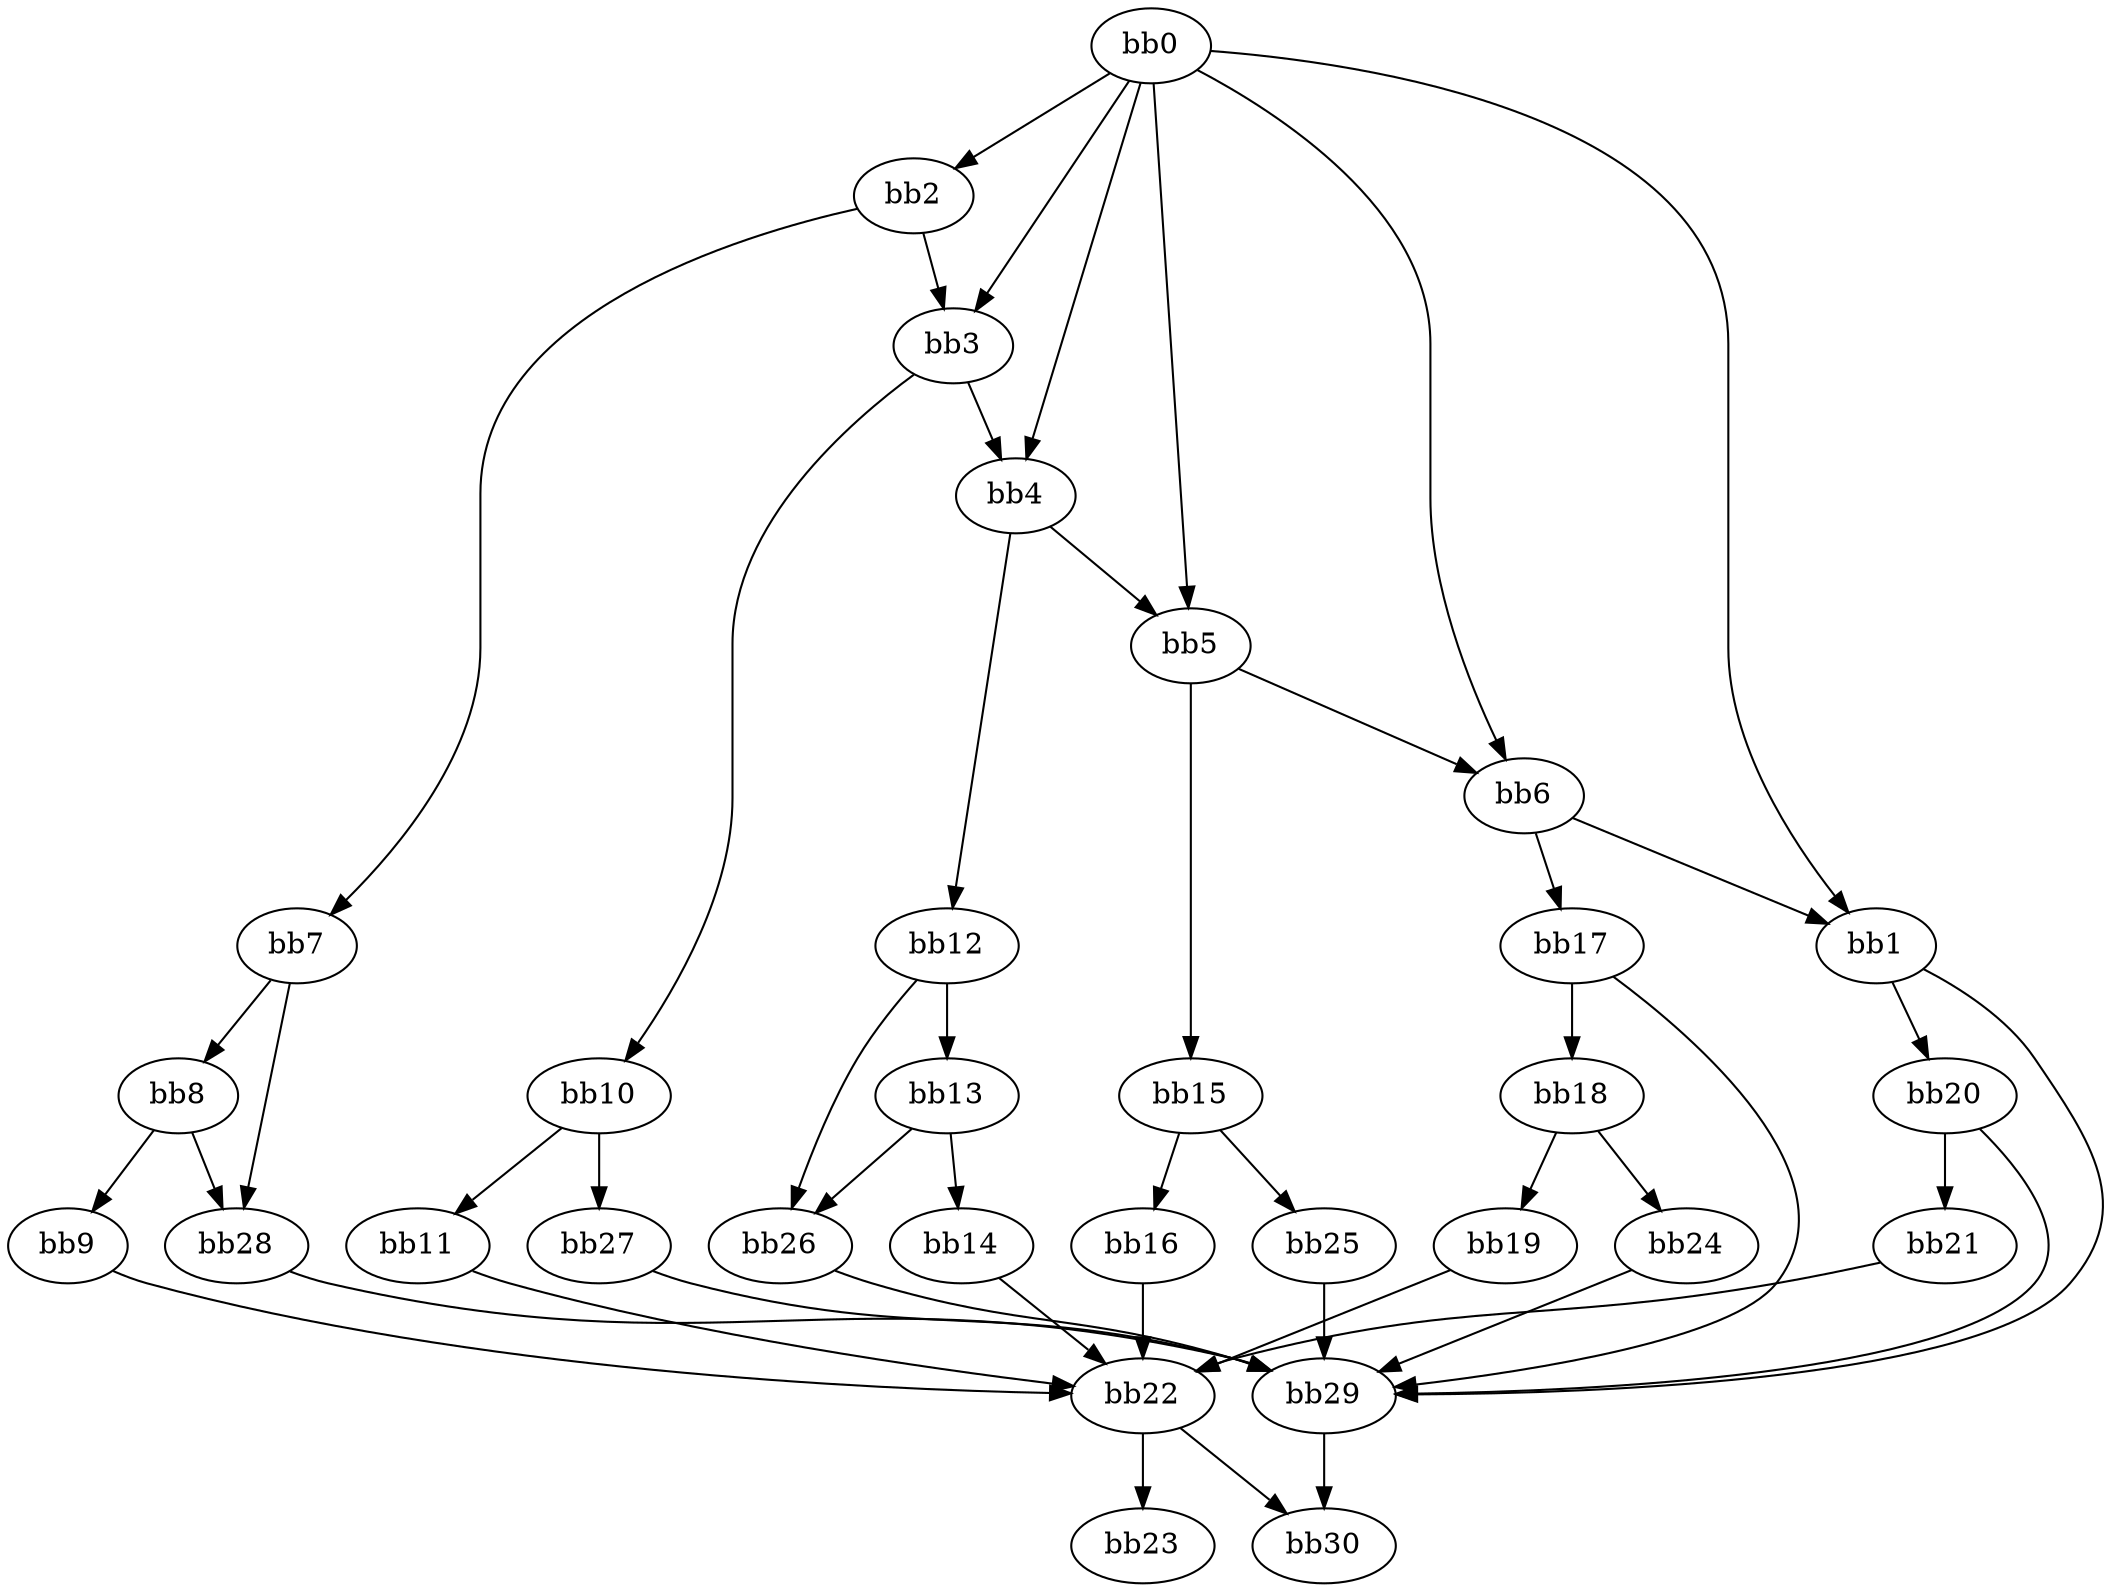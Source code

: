 digraph {
    0 [ label = "bb0\l" ]
    1 [ label = "bb1\l" ]
    2 [ label = "bb2\l" ]
    3 [ label = "bb3\l" ]
    4 [ label = "bb4\l" ]
    5 [ label = "bb5\l" ]
    6 [ label = "bb6\l" ]
    7 [ label = "bb7\l" ]
    8 [ label = "bb8\l" ]
    9 [ label = "bb9\l" ]
    10 [ label = "bb10\l" ]
    11 [ label = "bb11\l" ]
    12 [ label = "bb12\l" ]
    13 [ label = "bb13\l" ]
    14 [ label = "bb14\l" ]
    15 [ label = "bb15\l" ]
    16 [ label = "bb16\l" ]
    17 [ label = "bb17\l" ]
    18 [ label = "bb18\l" ]
    19 [ label = "bb19\l" ]
    20 [ label = "bb20\l" ]
    21 [ label = "bb21\l" ]
    22 [ label = "bb22\l" ]
    23 [ label = "bb23\l" ]
    24 [ label = "bb24\l" ]
    25 [ label = "bb25\l" ]
    26 [ label = "bb26\l" ]
    27 [ label = "bb27\l" ]
    28 [ label = "bb28\l" ]
    29 [ label = "bb29\l" ]
    30 [ label = "bb30\l" ]
    0 -> 1 [ ]
    0 -> 2 [ ]
    0 -> 3 [ ]
    0 -> 4 [ ]
    0 -> 5 [ ]
    0 -> 6 [ ]
    1 -> 20 [ ]
    1 -> 29 [ ]
    2 -> 3 [ ]
    2 -> 7 [ ]
    3 -> 4 [ ]
    3 -> 10 [ ]
    4 -> 5 [ ]
    4 -> 12 [ ]
    5 -> 6 [ ]
    5 -> 15 [ ]
    6 -> 1 [ ]
    6 -> 17 [ ]
    7 -> 8 [ ]
    7 -> 28 [ ]
    8 -> 9 [ ]
    8 -> 28 [ ]
    9 -> 22 [ ]
    10 -> 11 [ ]
    10 -> 27 [ ]
    11 -> 22 [ ]
    12 -> 13 [ ]
    12 -> 26 [ ]
    13 -> 14 [ ]
    13 -> 26 [ ]
    14 -> 22 [ ]
    15 -> 16 [ ]
    15 -> 25 [ ]
    16 -> 22 [ ]
    17 -> 18 [ ]
    17 -> 29 [ ]
    18 -> 19 [ ]
    18 -> 24 [ ]
    19 -> 22 [ ]
    20 -> 21 [ ]
    20 -> 29 [ ]
    21 -> 22 [ ]
    22 -> 23 [ ]
    22 -> 30 [ ]
    24 -> 29 [ ]
    25 -> 29 [ ]
    26 -> 29 [ ]
    27 -> 29 [ ]
    28 -> 29 [ ]
    29 -> 30 [ ]
}

